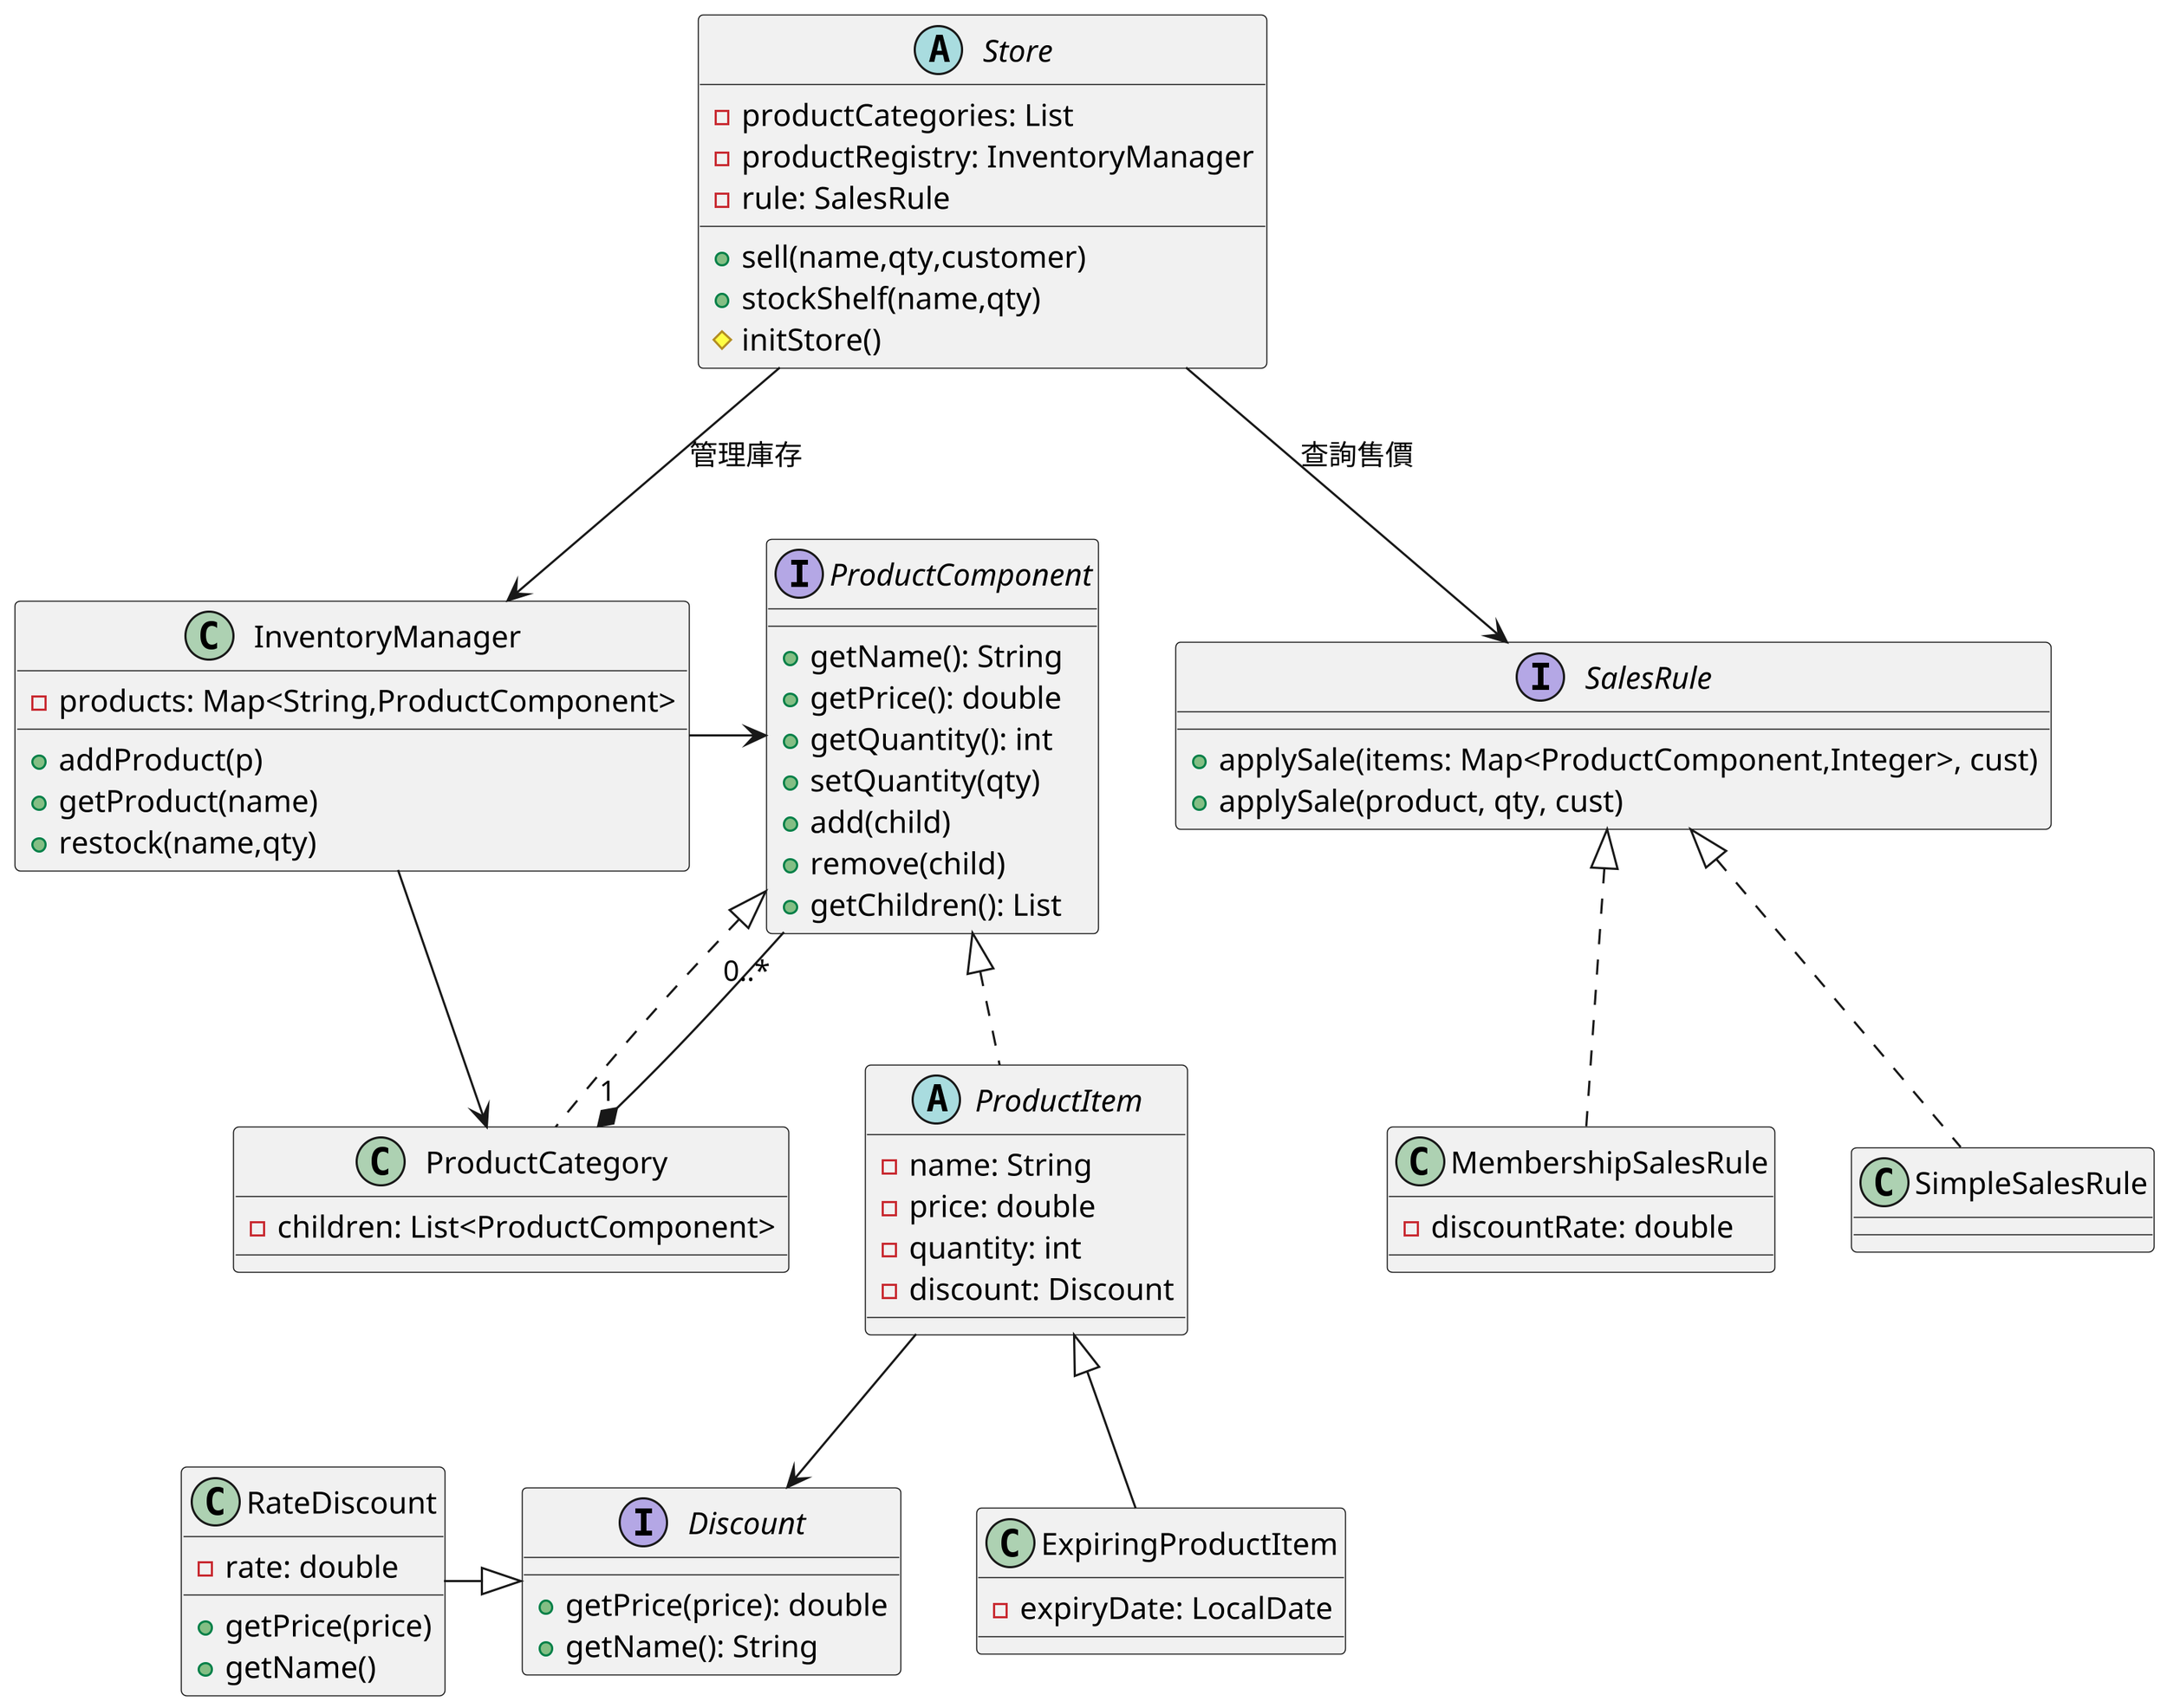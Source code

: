 @startuml CoreFramework
skinparam dpi 300
interface Discount {
  +getPrice(price): double
  +getName(): String
}
class RateDiscount{
  -rate: double
  +getPrice(price)
  +getName()
}
RateDiscount -|> Discount

interface ProductComponent {
  +getName(): String
  +getPrice(): double
  +getQuantity(): int
  +setQuantity(qty)
  +add(child)
  +remove(child)
  +getChildren(): List
}

abstract class ProductItem implements ProductComponent {
  -name: String
  -price: double
  -quantity: int
  -discount: Discount
}

class ExpiringProductItem extends ProductItem {
  -expiryDate: LocalDate
}

class ProductCategory implements ProductComponent {
  -children: List<ProductComponent>
}

ProductCategory "1" *-- "0..*" ProductComponent
ProductItem --> Discount

class InventoryManager {
  -products: Map<String,ProductComponent>
  +addProduct(p)
  +getProduct(name)
  +restock(name,qty)
}
InventoryManager --> ProductCategory
InventoryManager -> ProductComponent

interface SalesRule {
  +applySale(items: Map<ProductComponent,Integer>, cust)
  +applySale(product, qty, cust)
}
class SimpleSalesRule
class MembershipSalesRule {
  -discountRate: double
}
SalesRule <|.. SimpleSalesRule
SalesRule <|.. MembershipSalesRule

abstract class Store {
  -productCategories: List
  -productRegistry: InventoryManager
  -rule: SalesRule
  +sell(name,qty,customer)
  +stockShelf(name,qty)
  #initStore()
}
Store --> InventoryManager: 管理庫存
Store --> SalesRule: 查詢售價

@enduml

@startuml GUIFactory
skinparam dpi 300
class StoreGUI {
  -store: Store
  -factory: StorePanelFactory
  -menuBar: JMenuBar
}

interface StorePanelFactory {
  +createSalesPanel(store,members): JPanel
  +createReceivingPanel(store): JPanel
  +createManagementPanel(store,members): JPanel
}

class DefaultStorePanelFactory
class RestaurantPanelFactory

StorePanelFactory <|.. DefaultStorePanelFactory
StorePanelFactory <|.. RestaurantPanelFactory
StoreGUI o-- StorePanelFactory
StoreGUI --> "1" Store

@enduml


@startuml RestaurantState
skinparam dpi 300
class TableContext {
  -state: TableState
  -member: Customer
  +reserve()
  +seat(mem)
  +cancel()
  +order(map)
  +checkout(): double
}

interface TableState {
  +name(): String
  +reserve(ctx)
  +seat(ctx)
  +cancel(ctx)
  +order(ctx,map)
  +checkout(ctx): double
}

class EmptyState
class ReservedState
class OccupiedState

TableState <|.. EmptyState
TableState <|.. ReservedState
TableState <|.. OccupiedState
TableContext *-- TableState : current
TableContext --> RestaurantStore

' ===== 套餐計價 =====
interface SalesRule
class RestaurantSalesRule extends SalesRule {
  -store: RestaurantStore
  +applySale(items,member)
}
abstract Store {
    #salesRule: SalesRule
}
abstract NormalSalesGUIStore extends Store
class RestaurantStore extends NormalSalesGUIStore {
  -productCategoryMap: Map

  +settleOrder(order,member,checkout)
  +getCategoryOf(name)
}
Store --> SalesRule
RestaurantSalesRule ..> RestaurantStore

@enduml


@startuml ConcreteStores
skinparam dpi 300

abstract class Store {
  -productCategories: List
  -productRegistry: InventoryManager
  +sell(name,qty,customer)
  +stockShelf(name,qty)
  #initStore()
}

Store -> InventoryManager

abstract class NormalSalesGUIStore extends Store
class StationeryStore
class VegetableStore
class RestaurantStore

NormalSalesGUIStore <|-- StationeryStore
NormalSalesGUIStore <|-- VegetableStore
NormalSalesGUIStore <|-- RestaurantStore

StationeryStore ..> MembershipSalesRule
VegetableStore ..> SimpleSalesRule
RestaurantStore ..> RestaurantSalesRule

@enduml
